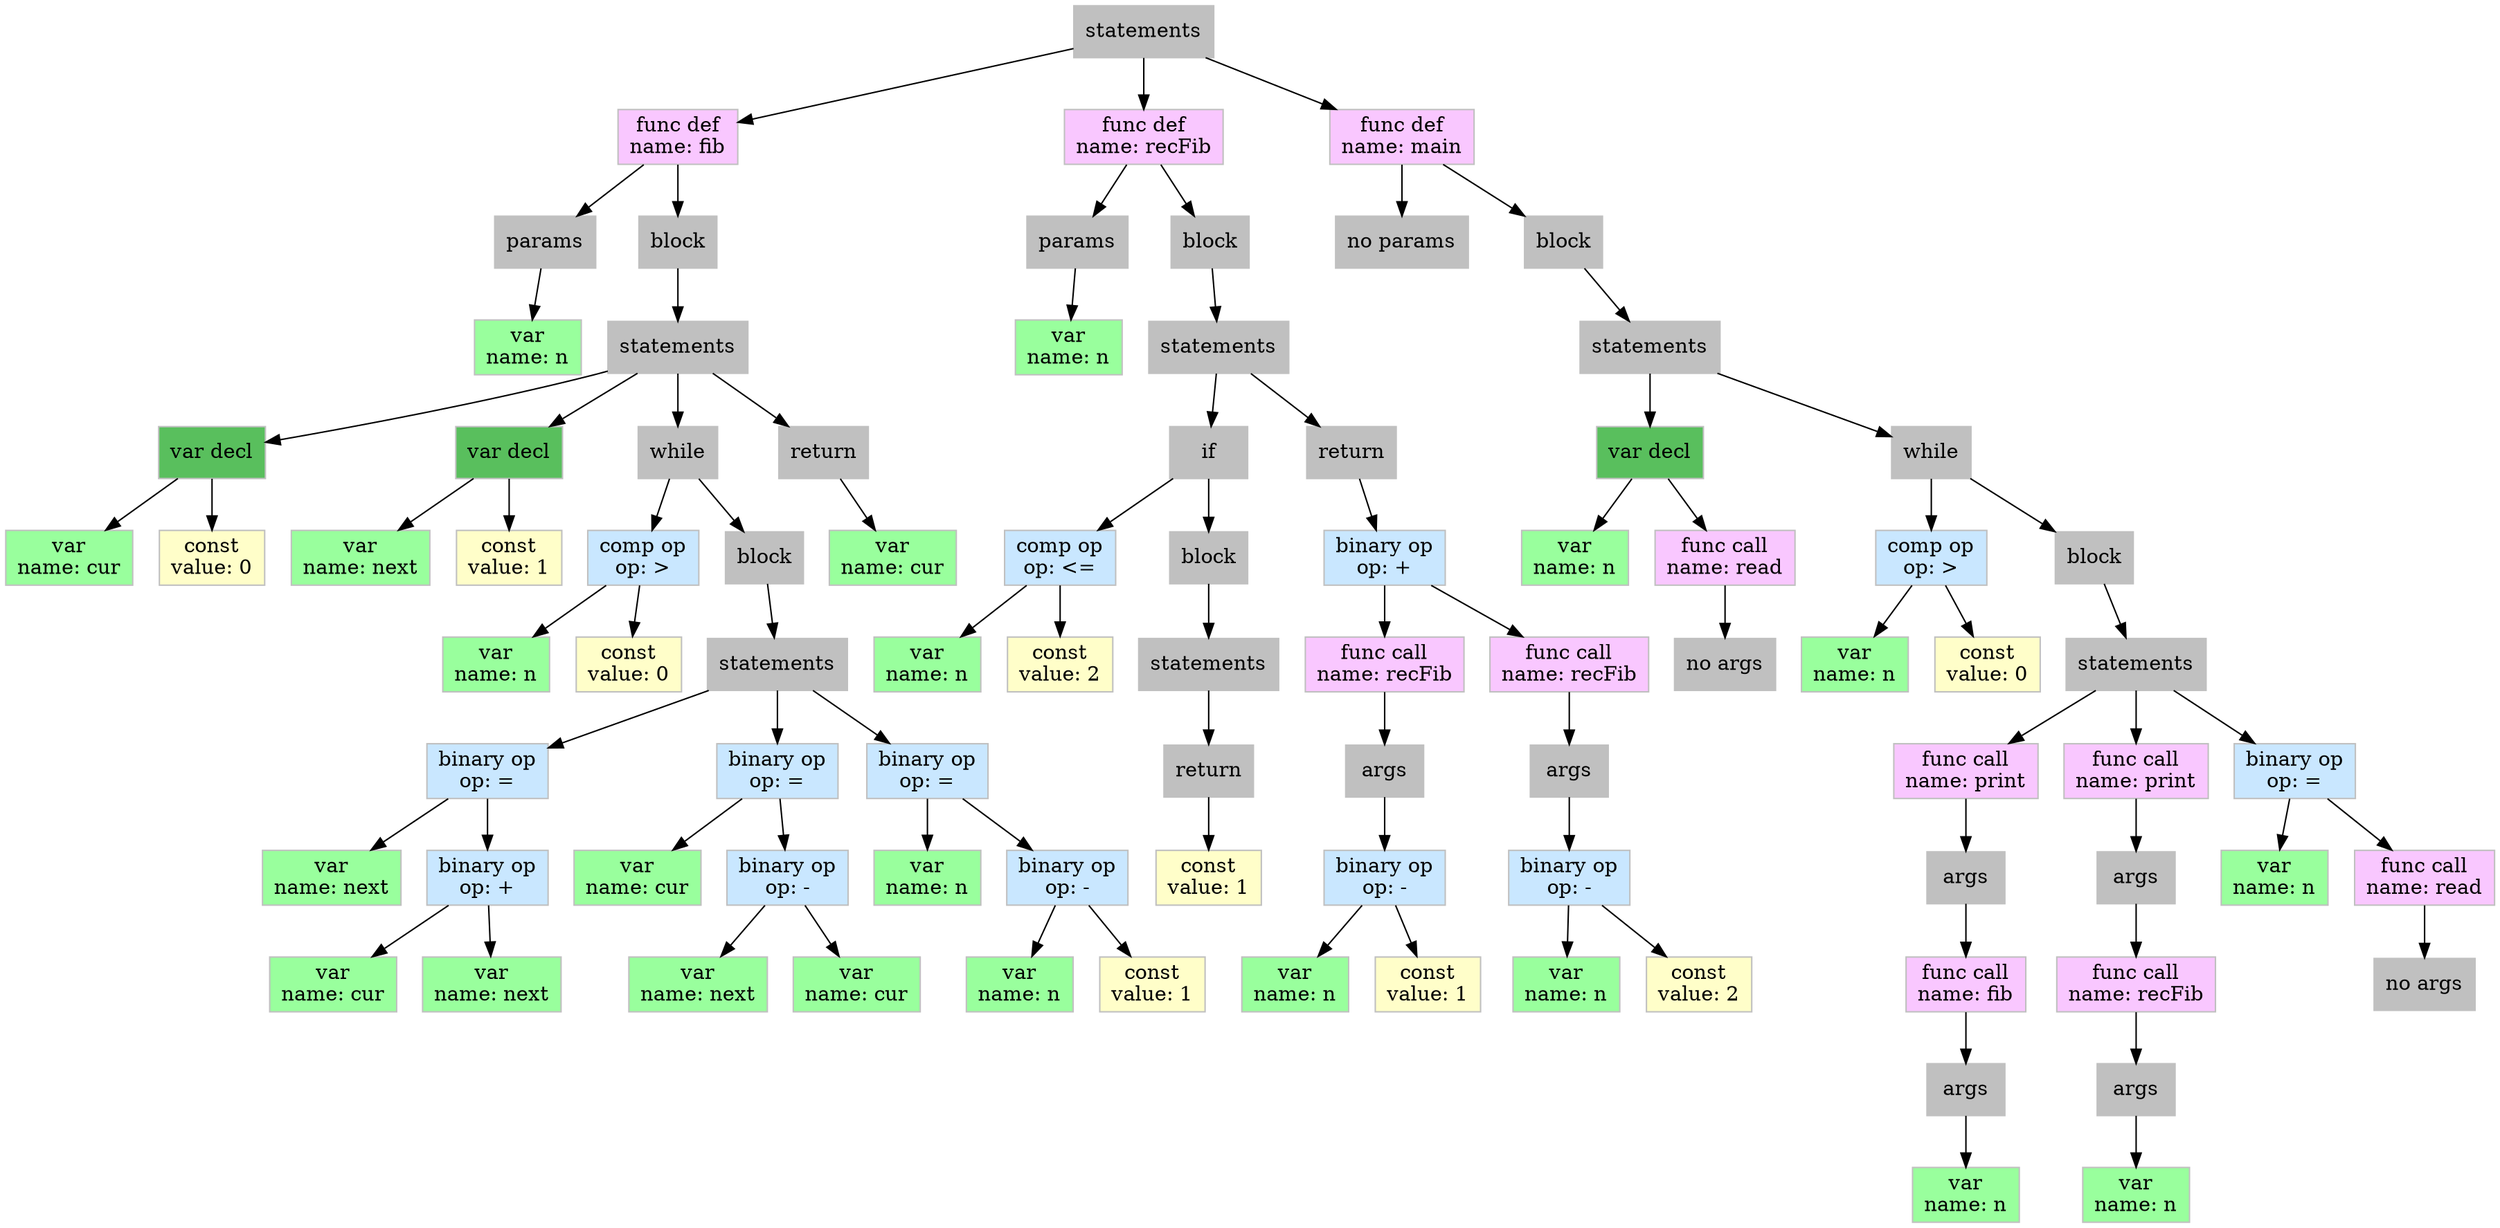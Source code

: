 digraph AST {
87 [label="statements", shape=box, style=filled, color="grey", fillcolor="grey"];
87->33
33 [label="func def
name: fib", shape=box, style=filled, color="grey", fillcolor="#F9C7FF"];
33->1
1 [label="params", shape=box, style=filled, color="grey", fillcolor="grey"];
1->0
0 [label="var
name: n", shape=box, style=filled, color="grey", fillcolor="#99FF9D"];
33->32
32 [label="block", shape=box, style=filled, color="grey", fillcolor="grey"];
32->31
31 [label="statements", shape=box, style=filled, color="grey", fillcolor="grey"];
31->4
4 [label="var decl", shape=box, style=filled, color="grey", fillcolor="#59BF5D"];
4->2
2 [label="var
name: cur", shape=box, style=filled, color="grey", fillcolor="#99FF9D"];
4->3
3 [label="const
value: 0", shape=box, style=filled, color="grey", fillcolor="#FFFEC9"];
31->7
7 [label="var decl", shape=box, style=filled, color="grey", fillcolor="#59BF5D"];
7->5
5 [label="var
name: next", shape=box, style=filled, color="grey", fillcolor="#99FF9D"];
7->6
6 [label="const
value: 1", shape=box, style=filled, color="grey", fillcolor="#FFFEC9"];
31->28
28 [label="while", shape=box, style=filled, color="grey", fillcolor="grey"];
28->10
10 [label="comp op
op: >", shape=box, style=filled, color="grey", fillcolor="#C9E7FF"];
10->8
8 [label="var
name: n", shape=box, style=filled, color="grey", fillcolor="#99FF9D"];
10->9
9 [label="const
value: 0", shape=box, style=filled, color="grey", fillcolor="#FFFEC9"];
28->27
27 [label="block", shape=box, style=filled, color="grey", fillcolor="grey"];
27->26
26 [label="statements", shape=box, style=filled, color="grey", fillcolor="grey"];
26->15
15 [label="binary op
op: =", shape=box, style=filled, color="grey", fillcolor="#C9E7FF"];
15->11
11 [label="var
name: next", shape=box, style=filled, color="grey", fillcolor="#99FF9D"];
15->14
14 [label="binary op
op: +", shape=box, style=filled, color="grey", fillcolor="#C9E7FF"];
14->12
12 [label="var
name: cur", shape=box, style=filled, color="grey", fillcolor="#99FF9D"];
14->13
13 [label="var
name: next", shape=box, style=filled, color="grey", fillcolor="#99FF9D"];
26->20
20 [label="binary op
op: =", shape=box, style=filled, color="grey", fillcolor="#C9E7FF"];
20->16
16 [label="var
name: cur", shape=box, style=filled, color="grey", fillcolor="#99FF9D"];
20->19
19 [label="binary op
op: -", shape=box, style=filled, color="grey", fillcolor="#C9E7FF"];
19->17
17 [label="var
name: next", shape=box, style=filled, color="grey", fillcolor="#99FF9D"];
19->18
18 [label="var
name: cur", shape=box, style=filled, color="grey", fillcolor="#99FF9D"];
26->25
25 [label="binary op
op: =", shape=box, style=filled, color="grey", fillcolor="#C9E7FF"];
25->21
21 [label="var
name: n", shape=box, style=filled, color="grey", fillcolor="#99FF9D"];
25->24
24 [label="binary op
op: -", shape=box, style=filled, color="grey", fillcolor="#C9E7FF"];
24->22
22 [label="var
name: n", shape=box, style=filled, color="grey", fillcolor="#99FF9D"];
24->23
23 [label="const
value: 1", shape=box, style=filled, color="grey", fillcolor="#FFFEC9"];
31->30
30 [label="return", shape=box, style=filled, color="grey", fillcolor="grey"];
30->29
29 [label="var
name: cur", shape=box, style=filled, color="grey", fillcolor="#99FF9D"];
87->58
58 [label="func def
name: recFib", shape=box, style=filled, color="grey", fillcolor="#F9C7FF"];
58->35
35 [label="params", shape=box, style=filled, color="grey", fillcolor="grey"];
35->34
34 [label="var
name: n", shape=box, style=filled, color="grey", fillcolor="#99FF9D"];
58->57
57 [label="block", shape=box, style=filled, color="grey", fillcolor="grey"];
57->56
56 [label="statements", shape=box, style=filled, color="grey", fillcolor="grey"];
56->43
43 [label="if", shape=box, style=filled, color="grey", fillcolor="grey"];
43->38
38 [label="comp op
op: <=", shape=box, style=filled, color="grey", fillcolor="#C9E7FF"];
38->36
36 [label="var
name: n", shape=box, style=filled, color="grey", fillcolor="#99FF9D"];
38->37
37 [label="const
value: 2", shape=box, style=filled, color="grey", fillcolor="#FFFEC9"];
43->42
42 [label="block", shape=box, style=filled, color="grey", fillcolor="grey"];
42->41
41 [label="statements", shape=box, style=filled, color="grey", fillcolor="grey"];
41->40
40 [label="return", shape=box, style=filled, color="grey", fillcolor="grey"];
40->39
39 [label="const
value: 1", shape=box, style=filled, color="grey", fillcolor="#FFFEC9"];
56->55
55 [label="return", shape=box, style=filled, color="grey", fillcolor="grey"];
55->54
54 [label="binary op
op: +", shape=box, style=filled, color="grey", fillcolor="#C9E7FF"];
54->48
48 [label="func call
name: recFib", shape=box, style=filled, color="grey", fillcolor="#F9C7FF"];
48->47
47 [label="args", shape=box, style=filled, color="grey", fillcolor="grey"];
47->46
46 [label="binary op
op: -", shape=box, style=filled, color="grey", fillcolor="#C9E7FF"];
46->44
44 [label="var
name: n", shape=box, style=filled, color="grey", fillcolor="#99FF9D"];
46->45
45 [label="const
value: 1", shape=box, style=filled, color="grey", fillcolor="#FFFEC9"];
54->53
53 [label="func call
name: recFib", shape=box, style=filled, color="grey", fillcolor="#F9C7FF"];
53->52
52 [label="args", shape=box, style=filled, color="grey", fillcolor="grey"];
52->51
51 [label="binary op
op: -", shape=box, style=filled, color="grey", fillcolor="#C9E7FF"];
51->49
49 [label="var
name: n", shape=box, style=filled, color="grey", fillcolor="#99FF9D"];
51->50
50 [label="const
value: 2", shape=box, style=filled, color="grey", fillcolor="#FFFEC9"];
87->86
86 [label="func def
name: main", shape=box, style=filled, color="grey", fillcolor="#F9C7FF"];
86->59
59 [label="no params", shape=box, style=filled, color="grey", fillcolor="grey"];
86->85
85 [label="block", shape=box, style=filled, color="grey", fillcolor="grey"];
85->84
84 [label="statements", shape=box, style=filled, color="grey", fillcolor="grey"];
84->63
63 [label="var decl", shape=box, style=filled, color="grey", fillcolor="#59BF5D"];
63->60
60 [label="var
name: n", shape=box, style=filled, color="grey", fillcolor="#99FF9D"];
63->62
62 [label="func call
name: read", shape=box, style=filled, color="grey", fillcolor="#F9C7FF"];
62->61
61 [label="no args", shape=box, style=filled, color="grey", fillcolor="grey"];
84->83
83 [label="while", shape=box, style=filled, color="grey", fillcolor="grey"];
83->66
66 [label="comp op
op: >", shape=box, style=filled, color="grey", fillcolor="#C9E7FF"];
66->64
64 [label="var
name: n", shape=box, style=filled, color="grey", fillcolor="#99FF9D"];
66->65
65 [label="const
value: 0", shape=box, style=filled, color="grey", fillcolor="#FFFEC9"];
83->82
82 [label="block", shape=box, style=filled, color="grey", fillcolor="grey"];
82->81
81 [label="statements", shape=box, style=filled, color="grey", fillcolor="grey"];
81->71
71 [label="func call
name: print", shape=box, style=filled, color="grey", fillcolor="#F9C7FF"];
71->70
70 [label="args", shape=box, style=filled, color="grey", fillcolor="grey"];
70->69
69 [label="func call
name: fib", shape=box, style=filled, color="grey", fillcolor="#F9C7FF"];
69->68
68 [label="args", shape=box, style=filled, color="grey", fillcolor="grey"];
68->67
67 [label="var
name: n", shape=box, style=filled, color="grey", fillcolor="#99FF9D"];
81->76
76 [label="func call
name: print", shape=box, style=filled, color="grey", fillcolor="#F9C7FF"];
76->75
75 [label="args", shape=box, style=filled, color="grey", fillcolor="grey"];
75->74
74 [label="func call
name: recFib", shape=box, style=filled, color="grey", fillcolor="#F9C7FF"];
74->73
73 [label="args", shape=box, style=filled, color="grey", fillcolor="grey"];
73->72
72 [label="var
name: n", shape=box, style=filled, color="grey", fillcolor="#99FF9D"];
81->80
80 [label="binary op
op: =", shape=box, style=filled, color="grey", fillcolor="#C9E7FF"];
80->77
77 [label="var
name: n", shape=box, style=filled, color="grey", fillcolor="#99FF9D"];
80->79
79 [label="func call
name: read", shape=box, style=filled, color="grey", fillcolor="#F9C7FF"];
79->78
78 [label="no args", shape=box, style=filled, color="grey", fillcolor="grey"];
}
